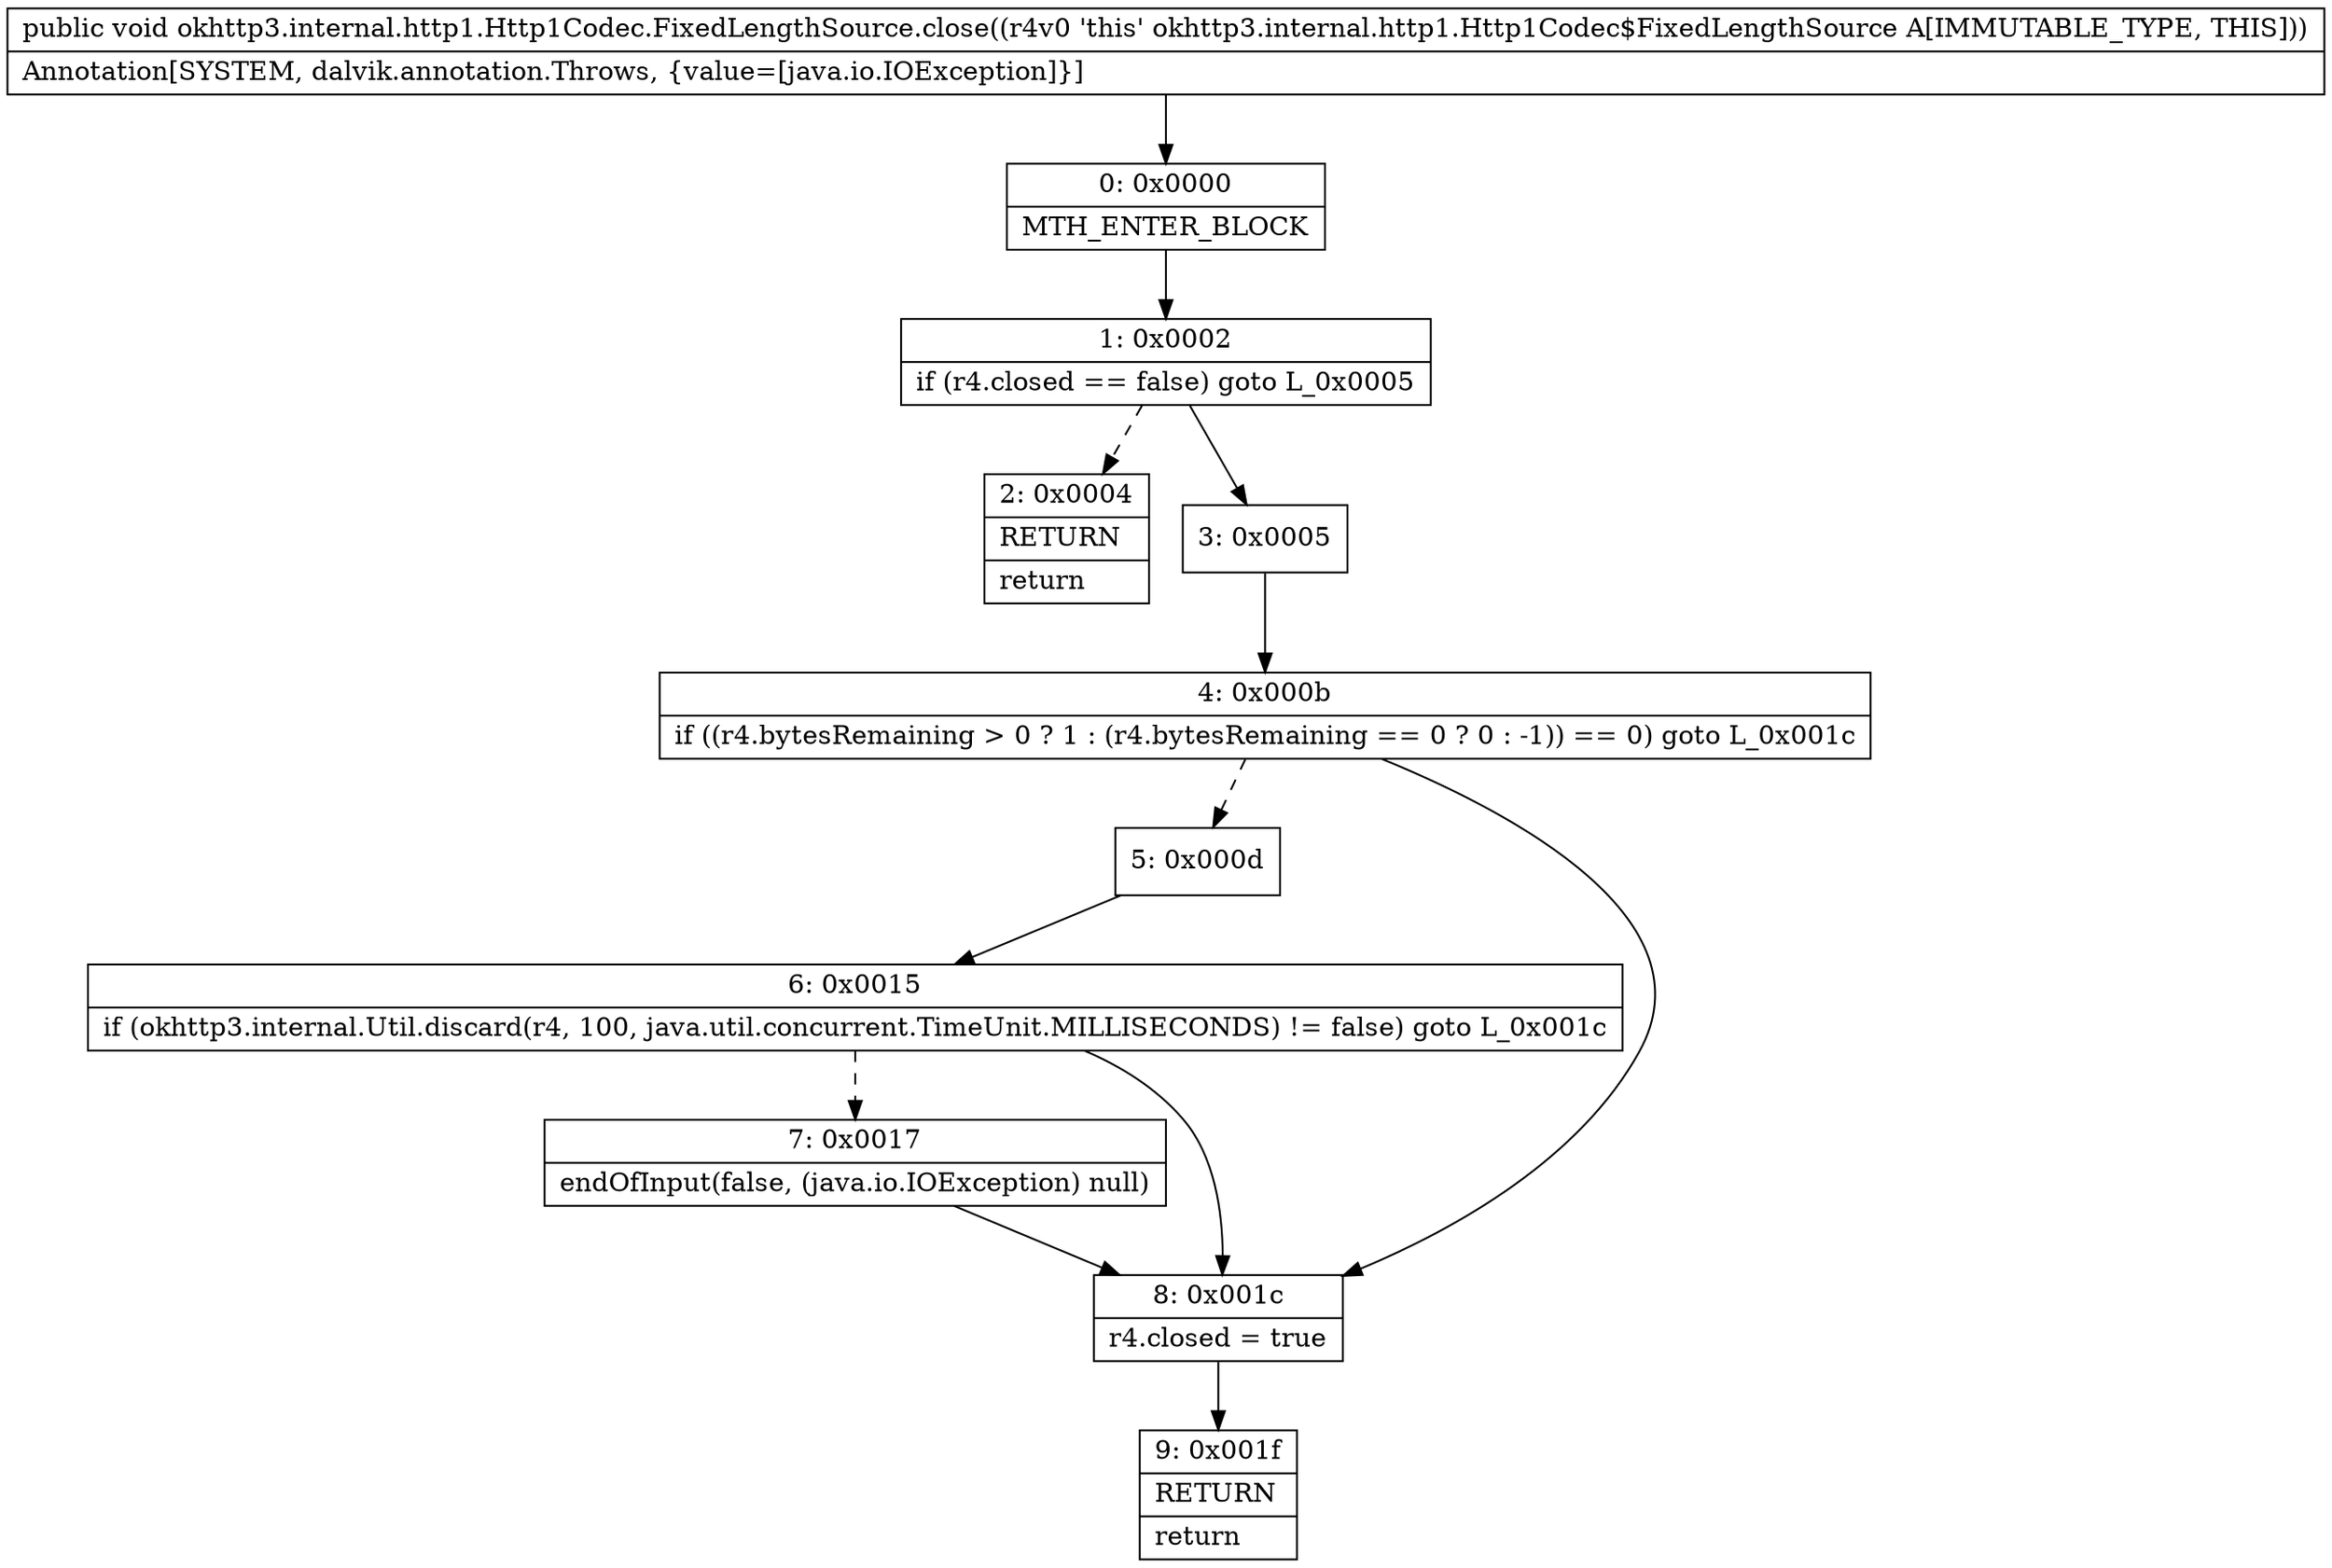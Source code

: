 digraph "CFG forokhttp3.internal.http1.Http1Codec.FixedLengthSource.close()V" {
Node_0 [shape=record,label="{0\:\ 0x0000|MTH_ENTER_BLOCK\l}"];
Node_1 [shape=record,label="{1\:\ 0x0002|if (r4.closed == false) goto L_0x0005\l}"];
Node_2 [shape=record,label="{2\:\ 0x0004|RETURN\l|return\l}"];
Node_3 [shape=record,label="{3\:\ 0x0005}"];
Node_4 [shape=record,label="{4\:\ 0x000b|if ((r4.bytesRemaining \> 0 ? 1 : (r4.bytesRemaining == 0 ? 0 : \-1)) == 0) goto L_0x001c\l}"];
Node_5 [shape=record,label="{5\:\ 0x000d}"];
Node_6 [shape=record,label="{6\:\ 0x0015|if (okhttp3.internal.Util.discard(r4, 100, java.util.concurrent.TimeUnit.MILLISECONDS) != false) goto L_0x001c\l}"];
Node_7 [shape=record,label="{7\:\ 0x0017|endOfInput(false, (java.io.IOException) null)\l}"];
Node_8 [shape=record,label="{8\:\ 0x001c|r4.closed = true\l}"];
Node_9 [shape=record,label="{9\:\ 0x001f|RETURN\l|return\l}"];
MethodNode[shape=record,label="{public void okhttp3.internal.http1.Http1Codec.FixedLengthSource.close((r4v0 'this' okhttp3.internal.http1.Http1Codec$FixedLengthSource A[IMMUTABLE_TYPE, THIS]))  | Annotation[SYSTEM, dalvik.annotation.Throws, \{value=[java.io.IOException]\}]\l}"];
MethodNode -> Node_0;
Node_0 -> Node_1;
Node_1 -> Node_2[style=dashed];
Node_1 -> Node_3;
Node_3 -> Node_4;
Node_4 -> Node_5[style=dashed];
Node_4 -> Node_8;
Node_5 -> Node_6;
Node_6 -> Node_7[style=dashed];
Node_6 -> Node_8;
Node_7 -> Node_8;
Node_8 -> Node_9;
}

